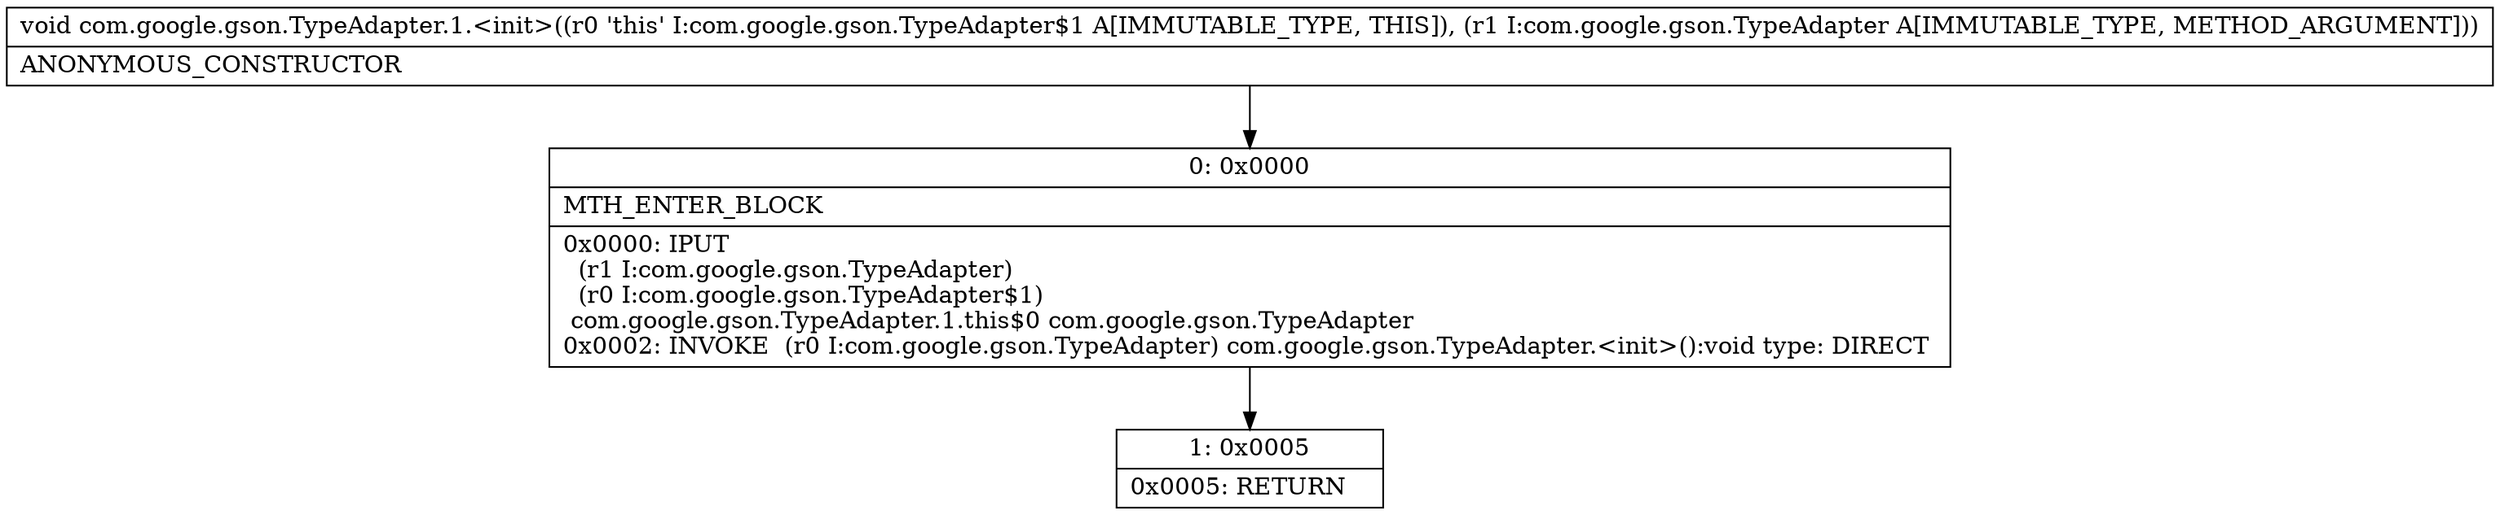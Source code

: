 digraph "CFG forcom.google.gson.TypeAdapter.1.\<init\>(Lcom\/google\/gson\/TypeAdapter;)V" {
Node_0 [shape=record,label="{0\:\ 0x0000|MTH_ENTER_BLOCK\l|0x0000: IPUT  \l  (r1 I:com.google.gson.TypeAdapter)\l  (r0 I:com.google.gson.TypeAdapter$1)\l com.google.gson.TypeAdapter.1.this$0 com.google.gson.TypeAdapter \l0x0002: INVOKE  (r0 I:com.google.gson.TypeAdapter) com.google.gson.TypeAdapter.\<init\>():void type: DIRECT \l}"];
Node_1 [shape=record,label="{1\:\ 0x0005|0x0005: RETURN   \l}"];
MethodNode[shape=record,label="{void com.google.gson.TypeAdapter.1.\<init\>((r0 'this' I:com.google.gson.TypeAdapter$1 A[IMMUTABLE_TYPE, THIS]), (r1 I:com.google.gson.TypeAdapter A[IMMUTABLE_TYPE, METHOD_ARGUMENT]))  | ANONYMOUS_CONSTRUCTOR\l}"];
MethodNode -> Node_0;
Node_0 -> Node_1;
}

